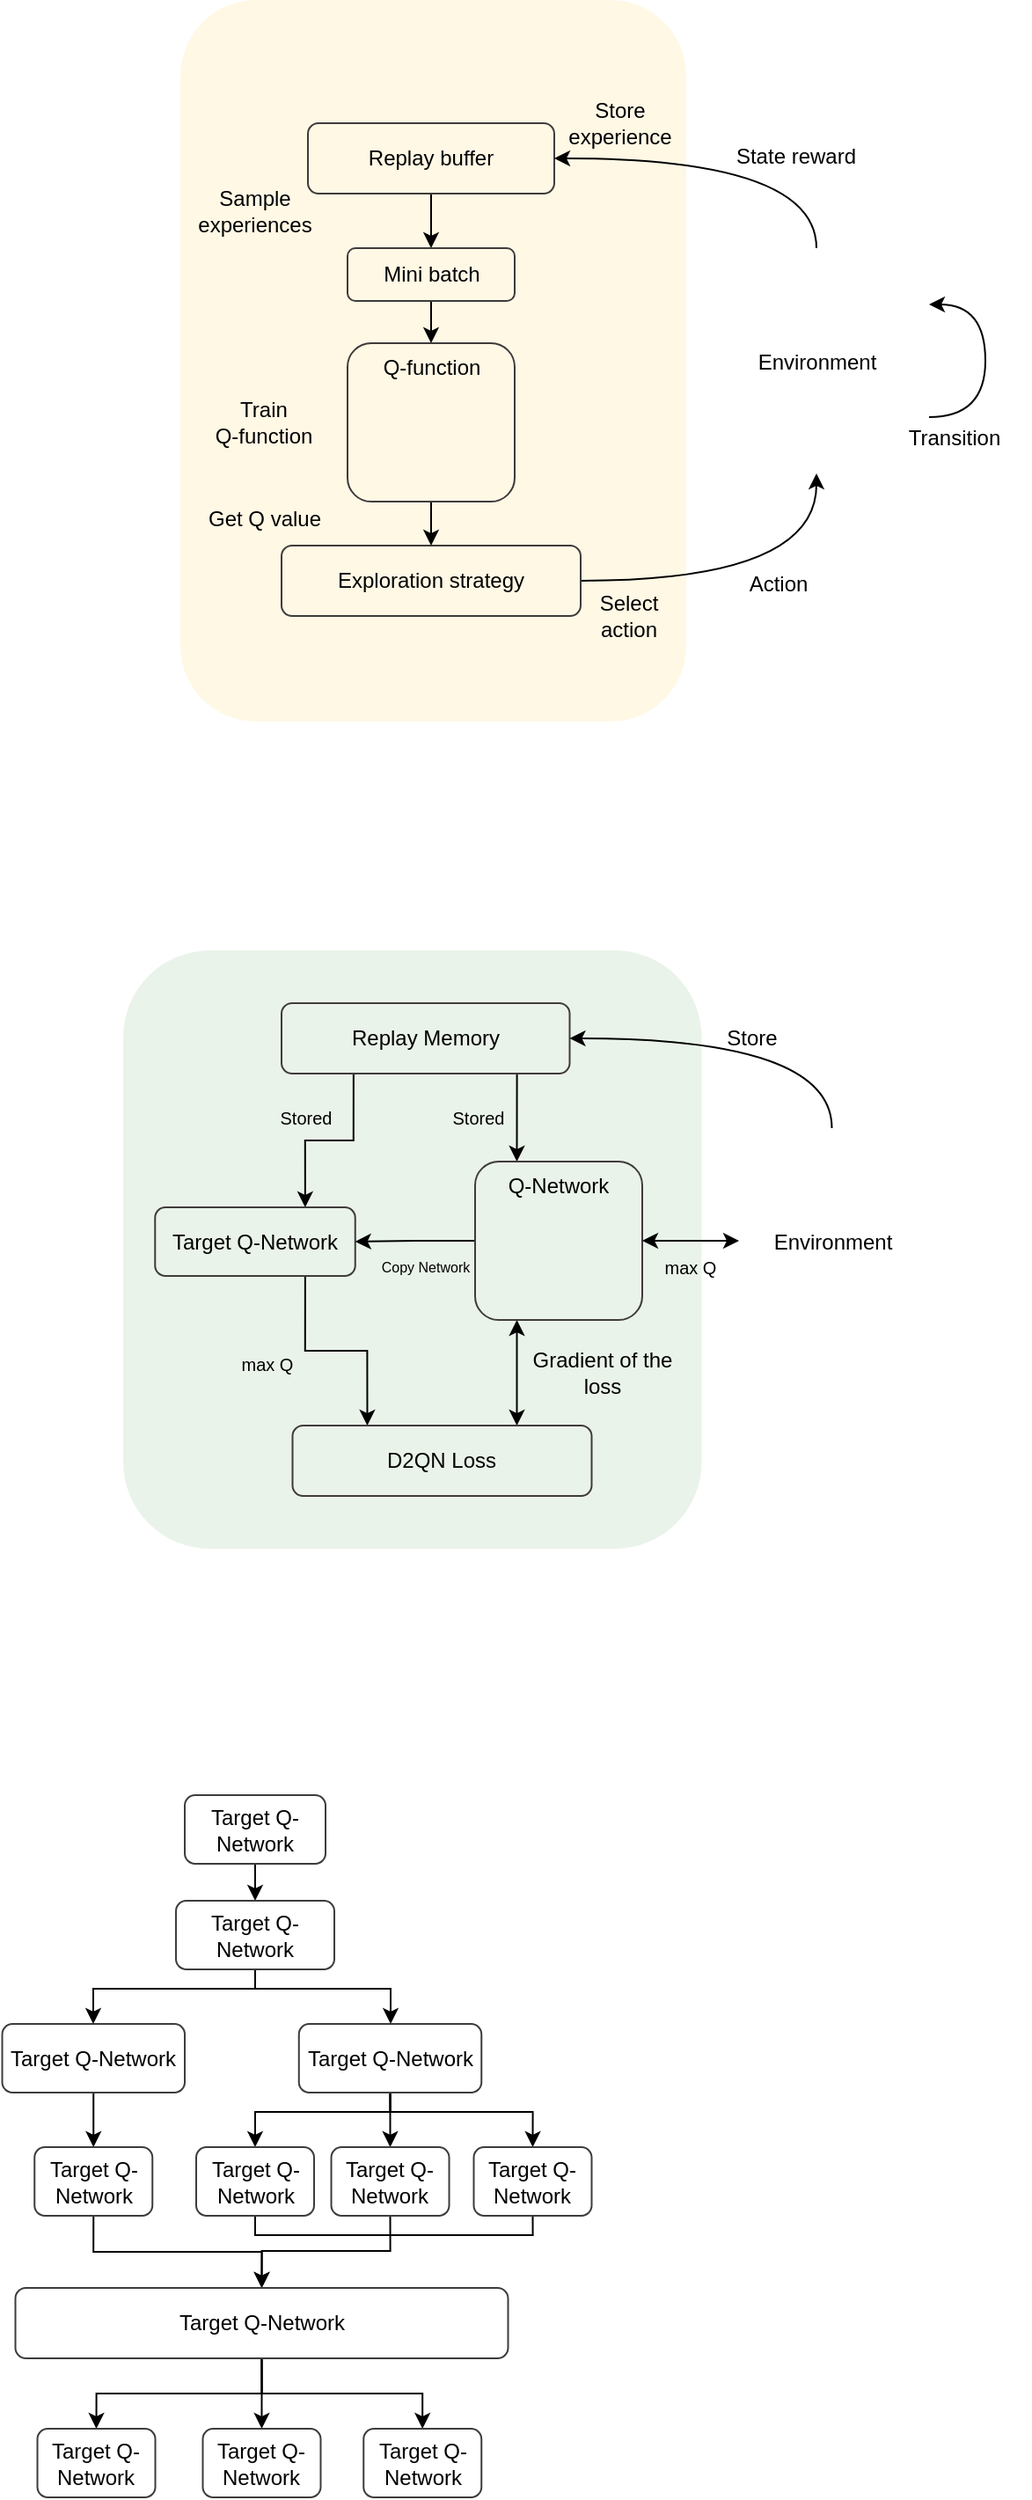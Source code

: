 <mxfile version="24.0.6" type="github">
  <diagram name="Page-1" id="WOyEt_blG9NadYAG7zFr">
    <mxGraphModel dx="913" dy="530" grid="1" gridSize="10" guides="1" tooltips="1" connect="1" arrows="1" fold="1" page="1" pageScale="1" pageWidth="850" pageHeight="1100" math="0" shadow="0">
      <root>
        <mxCell id="0" />
        <mxCell id="1" parent="0" />
        <mxCell id="KFp8j3K33pDCHfUr5Khe-4" value="" style="rounded=1;whiteSpace=wrap;html=1;fillColor=#fff2cc;strokeColor=none;opacity=50;" parent="1" vertex="1">
          <mxGeometry x="152.5" y="60" width="287.5" height="410" as="geometry" />
        </mxCell>
        <mxCell id="KFp8j3K33pDCHfUr5Khe-16" style="edgeStyle=orthogonalEdgeStyle;rounded=0;orthogonalLoop=1;jettySize=auto;html=1;exitX=0.5;exitY=1;exitDx=0;exitDy=0;entryX=0.5;entryY=0;entryDx=0;entryDy=0;" parent="1" source="KFp8j3K33pDCHfUr5Khe-5" target="KFp8j3K33pDCHfUr5Khe-6" edge="1">
          <mxGeometry relative="1" as="geometry" />
        </mxCell>
        <mxCell id="KFp8j3K33pDCHfUr5Khe-5" value="Replay buffer" style="rounded=1;whiteSpace=wrap;html=1;fillColor=none;strokeColor=#3f3b3b;" parent="1" vertex="1">
          <mxGeometry x="225" y="130" width="140" height="40" as="geometry" />
        </mxCell>
        <mxCell id="KFp8j3K33pDCHfUr5Khe-31" style="edgeStyle=orthogonalEdgeStyle;rounded=0;orthogonalLoop=1;jettySize=auto;html=1;exitX=0.5;exitY=1;exitDx=0;exitDy=0;entryX=0.5;entryY=0;entryDx=0;entryDy=0;" parent="1" source="KFp8j3K33pDCHfUr5Khe-6" target="KFp8j3K33pDCHfUr5Khe-28" edge="1">
          <mxGeometry relative="1" as="geometry" />
        </mxCell>
        <mxCell id="KFp8j3K33pDCHfUr5Khe-6" value="Mini batch" style="rounded=1;whiteSpace=wrap;html=1;fillColor=none;strokeColor=#3f3b3b;" parent="1" vertex="1">
          <mxGeometry x="247.5" y="201" width="95" height="30" as="geometry" />
        </mxCell>
        <mxCell id="KFp8j3K33pDCHfUr5Khe-23" style="edgeStyle=orthogonalEdgeStyle;rounded=0;orthogonalLoop=1;jettySize=auto;html=1;exitX=1;exitY=0.5;exitDx=0;exitDy=0;curved=1;" parent="1" source="KFp8j3K33pDCHfUr5Khe-7" target="KFp8j3K33pDCHfUr5Khe-13" edge="1">
          <mxGeometry relative="1" as="geometry" />
        </mxCell>
        <mxCell id="KFp8j3K33pDCHfUr5Khe-7" value="Exploration strategy" style="rounded=1;whiteSpace=wrap;html=1;fillColor=none;strokeColor=#3f3b3b;" parent="1" vertex="1">
          <mxGeometry x="210" y="370" width="170" height="40" as="geometry" />
        </mxCell>
        <mxCell id="KFp8j3K33pDCHfUr5Khe-22" style="edgeStyle=orthogonalEdgeStyle;rounded=0;orthogonalLoop=1;jettySize=auto;html=1;exitX=0.5;exitY=0;exitDx=0;exitDy=0;entryX=1;entryY=0.5;entryDx=0;entryDy=0;curved=1;" parent="1" source="KFp8j3K33pDCHfUr5Khe-13" target="KFp8j3K33pDCHfUr5Khe-5" edge="1">
          <mxGeometry relative="1" as="geometry" />
        </mxCell>
        <mxCell id="KFp8j3K33pDCHfUr5Khe-13" value="" style="shape=image;html=1;verticalAlign=top;verticalLabelPosition=bottom;labelBackgroundColor=#ffffff;imageAspect=0;aspect=fixed;image=https://cdn2.iconfinder.com/data/icons/thin-line-icons-for-seo-and-development-1/64/SEO_international-128.png;strokeColor=#3f3b3b;" parent="1" vertex="1">
          <mxGeometry x="450" y="201" width="128" height="128" as="geometry" />
        </mxCell>
        <mxCell id="KFp8j3K33pDCHfUr5Khe-24" style="edgeStyle=orthogonalEdgeStyle;rounded=0;orthogonalLoop=1;jettySize=auto;html=1;exitX=1;exitY=0.75;exitDx=0;exitDy=0;entryX=1;entryY=0.25;entryDx=0;entryDy=0;curved=1;" parent="1" source="KFp8j3K33pDCHfUr5Khe-13" target="KFp8j3K33pDCHfUr5Khe-13" edge="1">
          <mxGeometry relative="1" as="geometry">
            <Array as="points">
              <mxPoint x="610" y="297" />
              <mxPoint x="610" y="233" />
            </Array>
          </mxGeometry>
        </mxCell>
        <mxCell id="KFp8j3K33pDCHfUr5Khe-26" value="Train&lt;div&gt;Q-function&lt;/div&gt;" style="text;html=1;align=center;verticalAlign=middle;whiteSpace=wrap;rounded=0;" parent="1" vertex="1">
          <mxGeometry x="170" y="285" width="60" height="30" as="geometry" />
        </mxCell>
        <mxCell id="KFp8j3K33pDCHfUr5Khe-32" style="edgeStyle=orthogonalEdgeStyle;rounded=0;orthogonalLoop=1;jettySize=auto;html=1;exitX=0.5;exitY=1;exitDx=0;exitDy=0;entryX=0.5;entryY=0;entryDx=0;entryDy=0;" parent="1" source="KFp8j3K33pDCHfUr5Khe-28" target="KFp8j3K33pDCHfUr5Khe-7" edge="1">
          <mxGeometry relative="1" as="geometry" />
        </mxCell>
        <mxCell id="KFp8j3K33pDCHfUr5Khe-28" value="Q-function" style="rounded=1;whiteSpace=wrap;html=1;fillColor=none;strokeColor=#3f3b3b;verticalAlign=top;" parent="1" vertex="1">
          <mxGeometry x="247.5" y="255" width="95" height="90" as="geometry" />
        </mxCell>
        <mxCell id="KFp8j3K33pDCHfUr5Khe-30" value="" style="shape=image;verticalLabelPosition=bottom;labelBackgroundColor=default;verticalAlign=top;aspect=fixed;imageAspect=0;image=https://static.thenounproject.com/png/2424485-200.png;" parent="1" vertex="1">
          <mxGeometry x="266.25" y="279" width="60" height="60" as="geometry" />
        </mxCell>
        <mxCell id="KFp8j3K33pDCHfUr5Khe-33" value="Sample experiences" style="text;html=1;align=center;verticalAlign=middle;whiteSpace=wrap;rounded=0;" parent="1" vertex="1">
          <mxGeometry x="165" y="170" width="60" height="20" as="geometry" />
        </mxCell>
        <mxCell id="KFp8j3K33pDCHfUr5Khe-34" value="Get Q value" style="text;html=1;align=center;verticalAlign=middle;whiteSpace=wrap;rounded=0;" parent="1" vertex="1">
          <mxGeometry x="157.5" y="340" width="85" height="30" as="geometry" />
        </mxCell>
        <mxCell id="KFp8j3K33pDCHfUr5Khe-35" value="Select&lt;div&gt;action&lt;/div&gt;" style="text;html=1;align=center;verticalAlign=middle;whiteSpace=wrap;rounded=0;" parent="1" vertex="1">
          <mxGeometry x="365" y="390" width="85" height="40" as="geometry" />
        </mxCell>
        <mxCell id="KFp8j3K33pDCHfUr5Khe-36" value="Store experience" style="text;html=1;align=center;verticalAlign=middle;whiteSpace=wrap;rounded=0;" parent="1" vertex="1">
          <mxGeometry x="365" y="110" width="75" height="40" as="geometry" />
        </mxCell>
        <mxCell id="KFp8j3K33pDCHfUr5Khe-37" value="Action" style="text;html=1;align=center;verticalAlign=middle;whiteSpace=wrap;rounded=0;" parent="1" vertex="1">
          <mxGeometry x="450" y="372" width="85" height="40" as="geometry" />
        </mxCell>
        <mxCell id="KFp8j3K33pDCHfUr5Khe-40" value="State reward" style="text;html=1;align=center;verticalAlign=middle;whiteSpace=wrap;rounded=0;" parent="1" vertex="1">
          <mxGeometry x="460" y="129" width="85" height="40" as="geometry" />
        </mxCell>
        <mxCell id="KFp8j3K33pDCHfUr5Khe-41" value="Transition" style="text;html=1;align=center;verticalAlign=middle;whiteSpace=wrap;rounded=0;" parent="1" vertex="1">
          <mxGeometry x="550" y="289" width="85" height="40" as="geometry" />
        </mxCell>
        <mxCell id="KFp8j3K33pDCHfUr5Khe-42" value="Environment" style="text;html=1;align=center;verticalAlign=middle;whiteSpace=wrap;rounded=1;fillColor=default;gradientColor=none;strokeColor=none;shadow=0;textShadow=0;glass=0;" parent="1" vertex="1">
          <mxGeometry x="469.75" y="255" width="88.5" height="21" as="geometry" />
        </mxCell>
        <mxCell id="C1MKuNEIWT1OXNP6wVUr-1" value="" style="rounded=1;whiteSpace=wrap;html=1;fillColor=#d5e8d4;strokeColor=none;opacity=50;" vertex="1" parent="1">
          <mxGeometry x="120" y="600" width="328.75" height="340" as="geometry" />
        </mxCell>
        <mxCell id="C1MKuNEIWT1OXNP6wVUr-31" style="edgeStyle=orthogonalEdgeStyle;rounded=0;orthogonalLoop=1;jettySize=auto;html=1;exitX=0.75;exitY=1;exitDx=0;exitDy=0;entryX=0.25;entryY=0;entryDx=0;entryDy=0;" edge="1" parent="1" source="C1MKuNEIWT1OXNP6wVUr-3" target="C1MKuNEIWT1OXNP6wVUr-13">
          <mxGeometry relative="1" as="geometry">
            <Array as="points">
              <mxPoint x="344" y="670" />
            </Array>
          </mxGeometry>
        </mxCell>
        <mxCell id="C1MKuNEIWT1OXNP6wVUr-40" style="edgeStyle=orthogonalEdgeStyle;rounded=0;orthogonalLoop=1;jettySize=auto;html=1;exitX=0.25;exitY=1;exitDx=0;exitDy=0;entryX=0.75;entryY=0;entryDx=0;entryDy=0;" edge="1" parent="1" source="C1MKuNEIWT1OXNP6wVUr-3" target="C1MKuNEIWT1OXNP6wVUr-5">
          <mxGeometry relative="1" as="geometry" />
        </mxCell>
        <mxCell id="C1MKuNEIWT1OXNP6wVUr-3" value="Replay Memory" style="rounded=1;whiteSpace=wrap;html=1;fillColor=none;strokeColor=#3f3b3b;" vertex="1" parent="1">
          <mxGeometry x="210" y="630" width="163.75" height="40" as="geometry" />
        </mxCell>
        <mxCell id="C1MKuNEIWT1OXNP6wVUr-39" style="edgeStyle=orthogonalEdgeStyle;rounded=0;orthogonalLoop=1;jettySize=auto;html=1;exitX=0.75;exitY=1;exitDx=0;exitDy=0;entryX=0.25;entryY=0;entryDx=0;entryDy=0;" edge="1" parent="1" source="C1MKuNEIWT1OXNP6wVUr-5" target="C1MKuNEIWT1OXNP6wVUr-7">
          <mxGeometry relative="1" as="geometry" />
        </mxCell>
        <mxCell id="C1MKuNEIWT1OXNP6wVUr-5" value="Target Q-Network" style="rounded=1;whiteSpace=wrap;html=1;fillColor=none;strokeColor=#3f3b3b;" vertex="1" parent="1">
          <mxGeometry x="138.13" y="746" width="113.75" height="39" as="geometry" />
        </mxCell>
        <mxCell id="C1MKuNEIWT1OXNP6wVUr-28" style="edgeStyle=orthogonalEdgeStyle;rounded=0;orthogonalLoop=1;jettySize=auto;html=1;exitX=0.75;exitY=0;exitDx=0;exitDy=0;entryX=0.25;entryY=1;entryDx=0;entryDy=0;startArrow=classic;startFill=1;" edge="1" parent="1" source="C1MKuNEIWT1OXNP6wVUr-7" target="C1MKuNEIWT1OXNP6wVUr-13">
          <mxGeometry relative="1" as="geometry" />
        </mxCell>
        <mxCell id="C1MKuNEIWT1OXNP6wVUr-7" value="D2QN Loss" style="rounded=1;whiteSpace=wrap;html=1;fillColor=none;strokeColor=#3f3b3b;" vertex="1" parent="1">
          <mxGeometry x="216.25" y="870" width="170" height="40" as="geometry" />
        </mxCell>
        <mxCell id="C1MKuNEIWT1OXNP6wVUr-8" style="edgeStyle=orthogonalEdgeStyle;rounded=0;orthogonalLoop=1;jettySize=auto;html=1;exitX=0.5;exitY=0;exitDx=0;exitDy=0;entryX=1;entryY=0.5;entryDx=0;entryDy=0;curved=1;" edge="1" parent="1" source="C1MKuNEIWT1OXNP6wVUr-9" target="C1MKuNEIWT1OXNP6wVUr-3">
          <mxGeometry relative="1" as="geometry" />
        </mxCell>
        <mxCell id="C1MKuNEIWT1OXNP6wVUr-9" value="" style="shape=image;html=1;verticalAlign=top;verticalLabelPosition=bottom;labelBackgroundColor=#ffffff;imageAspect=0;aspect=fixed;image=https://cdn2.iconfinder.com/data/icons/thin-line-icons-for-seo-and-development-1/64/SEO_international-128.png;strokeColor=#3f3b3b;" vertex="1" parent="1">
          <mxGeometry x="458.75" y="701" width="128" height="128" as="geometry" />
        </mxCell>
        <mxCell id="C1MKuNEIWT1OXNP6wVUr-30" style="edgeStyle=orthogonalEdgeStyle;rounded=0;orthogonalLoop=1;jettySize=auto;html=1;exitX=0;exitY=0.5;exitDx=0;exitDy=0;entryX=1;entryY=0.5;entryDx=0;entryDy=0;" edge="1" parent="1" source="C1MKuNEIWT1OXNP6wVUr-13" target="C1MKuNEIWT1OXNP6wVUr-5">
          <mxGeometry relative="1" as="geometry" />
        </mxCell>
        <mxCell id="C1MKuNEIWT1OXNP6wVUr-13" value="Q-Network" style="rounded=1;whiteSpace=wrap;html=1;fillColor=none;strokeColor=#3f3b3b;verticalAlign=top;" vertex="1" parent="1">
          <mxGeometry x="320" y="720" width="95" height="90" as="geometry" />
        </mxCell>
        <mxCell id="C1MKuNEIWT1OXNP6wVUr-14" value="" style="shape=image;verticalLabelPosition=bottom;labelBackgroundColor=default;verticalAlign=top;aspect=fixed;imageAspect=0;image=https://static.thenounproject.com/png/2424485-200.png;" vertex="1" parent="1">
          <mxGeometry x="338.75" y="744" width="60" height="60" as="geometry" />
        </mxCell>
        <mxCell id="C1MKuNEIWT1OXNP6wVUr-17" value="Gradient of the loss" style="text;html=1;align=center;verticalAlign=middle;whiteSpace=wrap;rounded=0;" vertex="1" parent="1">
          <mxGeometry x="350" y="820" width="85" height="40" as="geometry" />
        </mxCell>
        <mxCell id="C1MKuNEIWT1OXNP6wVUr-18" value="Store" style="text;html=1;align=center;verticalAlign=middle;whiteSpace=wrap;rounded=0;" vertex="1" parent="1">
          <mxGeometry x="440" y="640" width="75" height="20" as="geometry" />
        </mxCell>
        <mxCell id="C1MKuNEIWT1OXNP6wVUr-19" value="max Q" style="text;html=1;align=center;verticalAlign=middle;whiteSpace=wrap;rounded=0;fontSize=10;" vertex="1" parent="1">
          <mxGeometry x="415" y="770" width="55" height="20.5" as="geometry" />
        </mxCell>
        <mxCell id="C1MKuNEIWT1OXNP6wVUr-22" value="Environment" style="text;html=1;align=center;verticalAlign=middle;whiteSpace=wrap;rounded=1;fillColor=default;gradientColor=none;strokeColor=none;shadow=0;textShadow=0;glass=0;" vertex="1" parent="1">
          <mxGeometry x="478.5" y="755" width="88.5" height="21" as="geometry" />
        </mxCell>
        <mxCell id="C1MKuNEIWT1OXNP6wVUr-26" value="" style="endArrow=classic;startArrow=classic;html=1;rounded=0;exitX=1;exitY=0.5;exitDx=0;exitDy=0;" edge="1" parent="1" source="C1MKuNEIWT1OXNP6wVUr-13">
          <mxGeometry width="50" height="50" relative="1" as="geometry">
            <mxPoint x="400" y="830" as="sourcePoint" />
            <mxPoint x="470" y="765" as="targetPoint" />
          </mxGeometry>
        </mxCell>
        <mxCell id="C1MKuNEIWT1OXNP6wVUr-35" value="Copy Network" style="text;html=1;align=center;verticalAlign=middle;whiteSpace=wrap;rounded=0;fontSize=8;" vertex="1" parent="1">
          <mxGeometry x="263.75" y="765.25" width="56.25" height="30" as="geometry" />
        </mxCell>
        <mxCell id="C1MKuNEIWT1OXNP6wVUr-42" value="&lt;span style=&quot;font-size: 10px;&quot;&gt;max Q&lt;/span&gt;" style="text;html=1;align=center;verticalAlign=middle;whiteSpace=wrap;rounded=0;fontSize=10;" vertex="1" parent="1">
          <mxGeometry x="173.75" y="820" width="56.25" height="30" as="geometry" />
        </mxCell>
        <mxCell id="C1MKuNEIWT1OXNP6wVUr-43" value="&lt;span style=&quot;font-size: 10px;&quot;&gt;Stored&lt;/span&gt;" style="text;html=1;align=center;verticalAlign=middle;whiteSpace=wrap;rounded=0;fontSize=10;" vertex="1" parent="1">
          <mxGeometry x="195.63" y="680" width="56.25" height="30" as="geometry" />
        </mxCell>
        <mxCell id="C1MKuNEIWT1OXNP6wVUr-44" value="&lt;span style=&quot;font-size: 10px;&quot;&gt;Stored&lt;/span&gt;" style="text;html=1;align=center;verticalAlign=middle;whiteSpace=wrap;rounded=0;fontSize=10;" vertex="1" parent="1">
          <mxGeometry x="293.75" y="680" width="56.25" height="30" as="geometry" />
        </mxCell>
        <mxCell id="C1MKuNEIWT1OXNP6wVUr-60" style="edgeStyle=orthogonalEdgeStyle;rounded=0;orthogonalLoop=1;jettySize=auto;html=1;exitX=0.5;exitY=1;exitDx=0;exitDy=0;entryX=0.5;entryY=0;entryDx=0;entryDy=0;" edge="1" parent="1" source="C1MKuNEIWT1OXNP6wVUr-45" target="C1MKuNEIWT1OXNP6wVUr-47">
          <mxGeometry relative="1" as="geometry" />
        </mxCell>
        <mxCell id="C1MKuNEIWT1OXNP6wVUr-45" value="Target Q-Network" style="rounded=1;whiteSpace=wrap;html=1;fillColor=none;strokeColor=#3f3b3b;" vertex="1" parent="1">
          <mxGeometry x="155.01" y="1080" width="80" height="39" as="geometry" />
        </mxCell>
        <mxCell id="C1MKuNEIWT1OXNP6wVUr-65" style="edgeStyle=orthogonalEdgeStyle;rounded=0;orthogonalLoop=1;jettySize=auto;html=1;exitX=0.5;exitY=1;exitDx=0;exitDy=0;entryX=0.5;entryY=0;entryDx=0;entryDy=0;" edge="1" parent="1" source="C1MKuNEIWT1OXNP6wVUr-46" target="C1MKuNEIWT1OXNP6wVUr-52">
          <mxGeometry relative="1" as="geometry" />
        </mxCell>
        <mxCell id="C1MKuNEIWT1OXNP6wVUr-46" value="Target Q-Network" style="rounded=1;whiteSpace=wrap;html=1;fillColor=none;strokeColor=#3f3b3b;" vertex="1" parent="1">
          <mxGeometry x="51.26" y="1210" width="103.75" height="39" as="geometry" />
        </mxCell>
        <mxCell id="C1MKuNEIWT1OXNP6wVUr-63" style="edgeStyle=orthogonalEdgeStyle;rounded=0;orthogonalLoop=1;jettySize=auto;html=1;exitX=0.5;exitY=1;exitDx=0;exitDy=0;" edge="1" parent="1" source="C1MKuNEIWT1OXNP6wVUr-47" target="C1MKuNEIWT1OXNP6wVUr-46">
          <mxGeometry relative="1" as="geometry">
            <Array as="points">
              <mxPoint x="195" y="1190" />
              <mxPoint x="103" y="1190" />
            </Array>
          </mxGeometry>
        </mxCell>
        <mxCell id="C1MKuNEIWT1OXNP6wVUr-64" style="edgeStyle=orthogonalEdgeStyle;rounded=0;orthogonalLoop=1;jettySize=auto;html=1;exitX=0.5;exitY=1;exitDx=0;exitDy=0;" edge="1" parent="1" source="C1MKuNEIWT1OXNP6wVUr-47" target="C1MKuNEIWT1OXNP6wVUr-48">
          <mxGeometry relative="1" as="geometry">
            <Array as="points">
              <mxPoint x="195" y="1190" />
              <mxPoint x="272" y="1190" />
            </Array>
          </mxGeometry>
        </mxCell>
        <mxCell id="C1MKuNEIWT1OXNP6wVUr-47" value="Target Q-Network" style="rounded=1;whiteSpace=wrap;html=1;fillColor=none;strokeColor=#3f3b3b;" vertex="1" parent="1">
          <mxGeometry x="150.01" y="1140" width="90" height="39" as="geometry" />
        </mxCell>
        <mxCell id="C1MKuNEIWT1OXNP6wVUr-66" style="edgeStyle=orthogonalEdgeStyle;rounded=0;orthogonalLoop=1;jettySize=auto;html=1;exitX=0.5;exitY=1;exitDx=0;exitDy=0;entryX=0.5;entryY=0;entryDx=0;entryDy=0;" edge="1" parent="1" source="C1MKuNEIWT1OXNP6wVUr-48" target="C1MKuNEIWT1OXNP6wVUr-50">
          <mxGeometry relative="1" as="geometry" />
        </mxCell>
        <mxCell id="C1MKuNEIWT1OXNP6wVUr-68" style="edgeStyle=orthogonalEdgeStyle;rounded=0;orthogonalLoop=1;jettySize=auto;html=1;exitX=0.5;exitY=1;exitDx=0;exitDy=0;entryX=0.5;entryY=0;entryDx=0;entryDy=0;" edge="1" parent="1" source="C1MKuNEIWT1OXNP6wVUr-48" target="C1MKuNEIWT1OXNP6wVUr-49">
          <mxGeometry relative="1" as="geometry">
            <Array as="points">
              <mxPoint x="272" y="1260" />
              <mxPoint x="195" y="1260" />
            </Array>
          </mxGeometry>
        </mxCell>
        <mxCell id="C1MKuNEIWT1OXNP6wVUr-69" style="edgeStyle=orthogonalEdgeStyle;rounded=0;orthogonalLoop=1;jettySize=auto;html=1;exitX=0.5;exitY=1;exitDx=0;exitDy=0;entryX=0.5;entryY=0;entryDx=0;entryDy=0;" edge="1" parent="1" source="C1MKuNEIWT1OXNP6wVUr-48" target="C1MKuNEIWT1OXNP6wVUr-51">
          <mxGeometry relative="1" as="geometry">
            <Array as="points">
              <mxPoint x="272" y="1260" />
              <mxPoint x="353" y="1260" />
            </Array>
          </mxGeometry>
        </mxCell>
        <mxCell id="C1MKuNEIWT1OXNP6wVUr-48" value="Target Q-Network" style="rounded=1;whiteSpace=wrap;html=1;fillColor=none;strokeColor=#3f3b3b;" vertex="1" parent="1">
          <mxGeometry x="219.88" y="1210" width="103.75" height="39" as="geometry" />
        </mxCell>
        <mxCell id="C1MKuNEIWT1OXNP6wVUr-70" style="edgeStyle=orthogonalEdgeStyle;rounded=0;orthogonalLoop=1;jettySize=auto;html=1;exitX=0.5;exitY=1;exitDx=0;exitDy=0;entryX=0.5;entryY=1;entryDx=0;entryDy=0;endArrow=none;endFill=0;" edge="1" parent="1" source="C1MKuNEIWT1OXNP6wVUr-49" target="C1MKuNEIWT1OXNP6wVUr-51">
          <mxGeometry relative="1" as="geometry">
            <Array as="points">
              <mxPoint x="195" y="1330" />
              <mxPoint x="353" y="1330" />
            </Array>
          </mxGeometry>
        </mxCell>
        <mxCell id="C1MKuNEIWT1OXNP6wVUr-49" value="Target Q-Network" style="rounded=1;whiteSpace=wrap;html=1;fillColor=none;strokeColor=#3f3b3b;" vertex="1" parent="1">
          <mxGeometry x="161.5" y="1280" width="67" height="39" as="geometry" />
        </mxCell>
        <mxCell id="C1MKuNEIWT1OXNP6wVUr-71" style="edgeStyle=orthogonalEdgeStyle;rounded=0;orthogonalLoop=1;jettySize=auto;html=1;exitX=0.5;exitY=1;exitDx=0;exitDy=0;entryX=0.5;entryY=0;entryDx=0;entryDy=0;" edge="1" parent="1" source="C1MKuNEIWT1OXNP6wVUr-50" target="C1MKuNEIWT1OXNP6wVUr-53">
          <mxGeometry relative="1" as="geometry">
            <Array as="points">
              <mxPoint x="272" y="1339" />
              <mxPoint x="199" y="1339" />
            </Array>
          </mxGeometry>
        </mxCell>
        <mxCell id="C1MKuNEIWT1OXNP6wVUr-50" value="Target Q-Network" style="rounded=1;whiteSpace=wrap;html=1;fillColor=none;strokeColor=#3f3b3b;" vertex="1" parent="1">
          <mxGeometry x="238.26" y="1280" width="67" height="39" as="geometry" />
        </mxCell>
        <mxCell id="C1MKuNEIWT1OXNP6wVUr-51" value="Target Q-Network" style="rounded=1;whiteSpace=wrap;html=1;fillColor=none;strokeColor=#3f3b3b;" vertex="1" parent="1">
          <mxGeometry x="319.25" y="1280" width="67" height="39" as="geometry" />
        </mxCell>
        <mxCell id="C1MKuNEIWT1OXNP6wVUr-72" style="edgeStyle=orthogonalEdgeStyle;rounded=0;orthogonalLoop=1;jettySize=auto;html=1;exitX=0.5;exitY=1;exitDx=0;exitDy=0;entryX=0.5;entryY=0;entryDx=0;entryDy=0;" edge="1" parent="1" source="C1MKuNEIWT1OXNP6wVUr-52" target="C1MKuNEIWT1OXNP6wVUr-53">
          <mxGeometry relative="1" as="geometry" />
        </mxCell>
        <mxCell id="C1MKuNEIWT1OXNP6wVUr-52" value="Target Q-Network" style="rounded=1;whiteSpace=wrap;html=1;fillColor=none;strokeColor=#3f3b3b;" vertex="1" parent="1">
          <mxGeometry x="69.63" y="1280" width="67" height="39" as="geometry" />
        </mxCell>
        <mxCell id="C1MKuNEIWT1OXNP6wVUr-77" style="edgeStyle=orthogonalEdgeStyle;rounded=0;orthogonalLoop=1;jettySize=auto;html=1;exitX=0.5;exitY=1;exitDx=0;exitDy=0;entryX=0.5;entryY=0;entryDx=0;entryDy=0;" edge="1" parent="1" source="C1MKuNEIWT1OXNP6wVUr-53" target="C1MKuNEIWT1OXNP6wVUr-58">
          <mxGeometry relative="1" as="geometry" />
        </mxCell>
        <mxCell id="C1MKuNEIWT1OXNP6wVUr-78" style="edgeStyle=orthogonalEdgeStyle;rounded=0;orthogonalLoop=1;jettySize=auto;html=1;exitX=0.5;exitY=1;exitDx=0;exitDy=0;" edge="1" parent="1" source="C1MKuNEIWT1OXNP6wVUr-53" target="C1MKuNEIWT1OXNP6wVUr-59">
          <mxGeometry relative="1" as="geometry" />
        </mxCell>
        <mxCell id="C1MKuNEIWT1OXNP6wVUr-79" style="edgeStyle=orthogonalEdgeStyle;rounded=0;orthogonalLoop=1;jettySize=auto;html=1;exitX=0.5;exitY=1;exitDx=0;exitDy=0;entryX=0.5;entryY=0;entryDx=0;entryDy=0;" edge="1" parent="1" source="C1MKuNEIWT1OXNP6wVUr-53" target="C1MKuNEIWT1OXNP6wVUr-57">
          <mxGeometry relative="1" as="geometry" />
        </mxCell>
        <mxCell id="C1MKuNEIWT1OXNP6wVUr-53" value="Target Q-Network" style="rounded=1;whiteSpace=wrap;html=1;fillColor=none;strokeColor=#3f3b3b;" vertex="1" parent="1">
          <mxGeometry x="58.75" y="1360" width="280" height="40" as="geometry" />
        </mxCell>
        <mxCell id="C1MKuNEIWT1OXNP6wVUr-57" value="Target Q-Network" style="rounded=1;whiteSpace=wrap;html=1;fillColor=none;strokeColor=#3f3b3b;" vertex="1" parent="1">
          <mxGeometry x="71.26" y="1440" width="67" height="39" as="geometry" />
        </mxCell>
        <mxCell id="C1MKuNEIWT1OXNP6wVUr-58" value="Target Q-Network" style="rounded=1;whiteSpace=wrap;html=1;fillColor=none;strokeColor=#3f3b3b;" vertex="1" parent="1">
          <mxGeometry x="165.25" y="1440" width="67" height="39" as="geometry" />
        </mxCell>
        <mxCell id="C1MKuNEIWT1OXNP6wVUr-59" value="Target Q-Network" style="rounded=1;whiteSpace=wrap;html=1;fillColor=none;strokeColor=#3f3b3b;" vertex="1" parent="1">
          <mxGeometry x="256.63" y="1440" width="67" height="39" as="geometry" />
        </mxCell>
      </root>
    </mxGraphModel>
  </diagram>
</mxfile>
